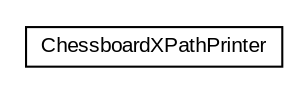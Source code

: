 #!/usr/local/bin/dot
#
# Class diagram 
# Generated by UMLGraph version R5_6 (http://www.umlgraph.org/)
#

digraph G {
	edge [fontname="arial",fontsize=10,labelfontname="arial",labelfontsize=10];
	node [fontname="arial",fontsize=10,shape=plaintext];
	nodesep=0.25;
	ranksep=0.5;
	// xml.jaxp.xstl.ChessboardXPathPrinter
	c7719 [label=<<table title="xml.jaxp.xstl.ChessboardXPathPrinter" border="0" cellborder="1" cellspacing="0" cellpadding="2" port="p" href="./ChessboardXPathPrinter.html">
		<tr><td><table border="0" cellspacing="0" cellpadding="1">
<tr><td align="center" balign="center"> ChessboardXPathPrinter </td></tr>
		</table></td></tr>
		</table>>, URL="./ChessboardXPathPrinter.html", fontname="arial", fontcolor="black", fontsize=10.0];
}

